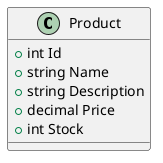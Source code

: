 @startuml
class Product {
  +int Id
  +string Name
  +string Description
  +decimal Price
  +int Stock
}
@enduml

